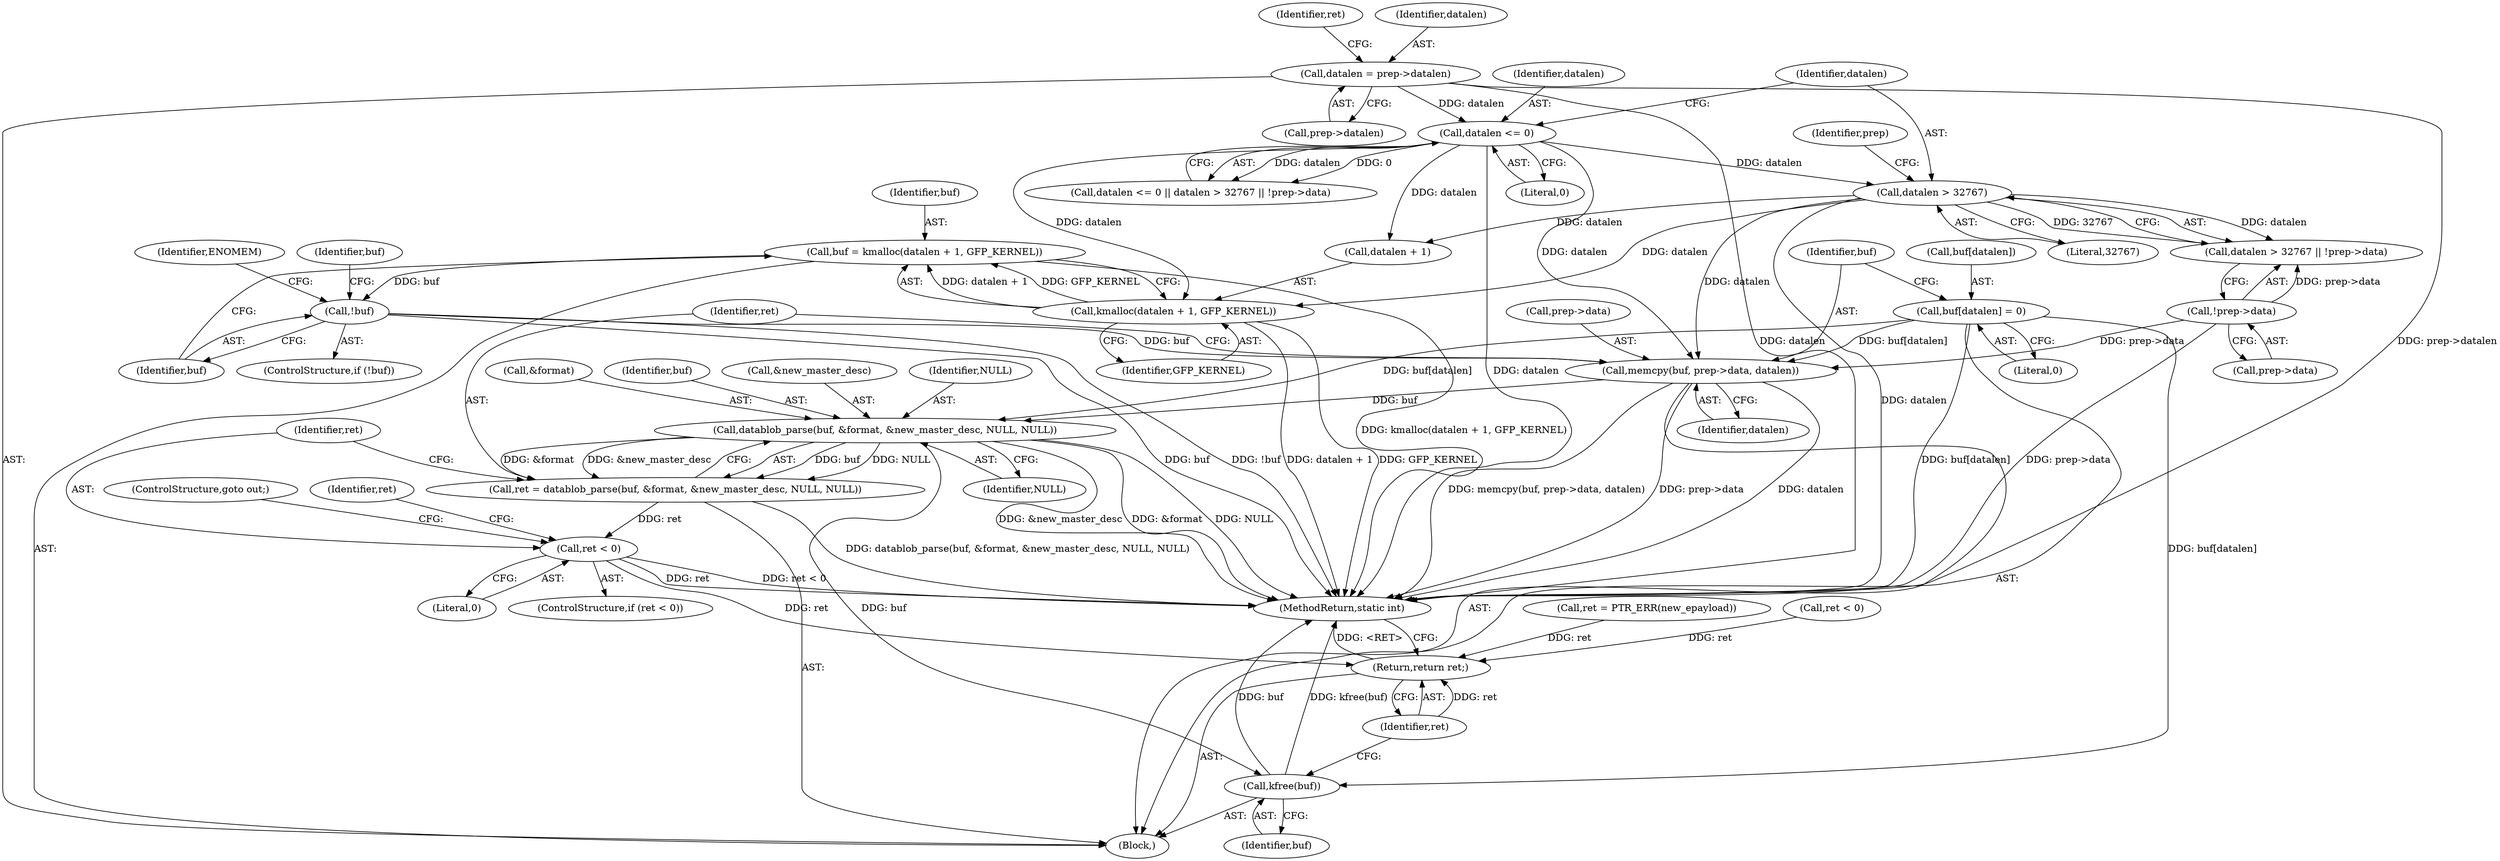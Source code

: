 digraph "0_linux_096fe9eaea40a17e125569f9e657e34cdb6d73bd@API" {
"1000178" [label="(Call,memcpy(buf, prep->data, datalen))"];
"1000168" [label="(Call,!buf)"];
"1000160" [label="(Call,buf = kmalloc(datalen + 1, GFP_KERNEL))"];
"1000162" [label="(Call,kmalloc(datalen + 1, GFP_KERNEL))"];
"1000150" [label="(Call,datalen > 32767)"];
"1000146" [label="(Call,datalen <= 0)"];
"1000125" [label="(Call,datalen = prep->datalen)"];
"1000173" [label="(Call,buf[datalen] = 0)"];
"1000153" [label="(Call,!prep->data)"];
"1000186" [label="(Call,datablob_parse(buf, &format, &new_master_desc, NULL, NULL))"];
"1000184" [label="(Call,ret = datablob_parse(buf, &format, &new_master_desc, NULL, NULL))"];
"1000195" [label="(Call,ret < 0)"];
"1000270" [label="(Return,return ret;)"];
"1000268" [label="(Call,kfree(buf))"];
"1000153" [label="(Call,!prep->data)"];
"1000195" [label="(Call,ret < 0)"];
"1000186" [label="(Call,datablob_parse(buf, &format, &new_master_desc, NULL, NULL))"];
"1000271" [label="(Identifier,ret)"];
"1000174" [label="(Call,buf[datalen])"];
"1000146" [label="(Call,datalen <= 0)"];
"1000148" [label="(Literal,0)"];
"1000125" [label="(Call,datalen = prep->datalen)"];
"1000163" [label="(Call,datalen + 1)"];
"1000103" [label="(Block,)"];
"1000152" [label="(Literal,32767)"];
"1000194" [label="(ControlStructure,if (ret < 0))"];
"1000198" [label="(ControlStructure,goto out;)"];
"1000226" [label="(Call,ret = PTR_ERR(new_epayload))"];
"1000173" [label="(Call,buf[datalen] = 0)"];
"1000177" [label="(Literal,0)"];
"1000196" [label="(Identifier,ret)"];
"1000145" [label="(Call,datalen <= 0 || datalen > 32767 || !prep->data)"];
"1000187" [label="(Identifier,buf)"];
"1000197" [label="(Literal,0)"];
"1000151" [label="(Identifier,datalen)"];
"1000149" [label="(Call,datalen > 32767 || !prep->data)"];
"1000172" [label="(Identifier,ENOMEM)"];
"1000193" [label="(Identifier,NULL)"];
"1000167" [label="(ControlStructure,if (!buf))"];
"1000190" [label="(Call,&new_master_desc)"];
"1000270" [label="(Return,return ret;)"];
"1000150" [label="(Call,datalen > 32767)"];
"1000272" [label="(MethodReturn,static int)"];
"1000160" [label="(Call,buf = kmalloc(datalen + 1, GFP_KERNEL))"];
"1000127" [label="(Call,prep->datalen)"];
"1000185" [label="(Identifier,ret)"];
"1000155" [label="(Identifier,prep)"];
"1000200" [label="(Identifier,ret)"];
"1000183" [label="(Identifier,datalen)"];
"1000169" [label="(Identifier,buf)"];
"1000161" [label="(Identifier,buf)"];
"1000180" [label="(Call,prep->data)"];
"1000132" [label="(Identifier,ret)"];
"1000162" [label="(Call,kmalloc(datalen + 1, GFP_KERNEL))"];
"1000168" [label="(Call,!buf)"];
"1000175" [label="(Identifier,buf)"];
"1000154" [label="(Call,prep->data)"];
"1000184" [label="(Call,ret = datablob_parse(buf, &format, &new_master_desc, NULL, NULL))"];
"1000166" [label="(Identifier,GFP_KERNEL)"];
"1000192" [label="(Identifier,NULL)"];
"1000269" [label="(Identifier,buf)"];
"1000178" [label="(Call,memcpy(buf, prep->data, datalen))"];
"1000147" [label="(Identifier,datalen)"];
"1000179" [label="(Identifier,buf)"];
"1000126" [label="(Identifier,datalen)"];
"1000188" [label="(Call,&format)"];
"1000268" [label="(Call,kfree(buf))"];
"1000207" [label="(Call,ret < 0)"];
"1000178" -> "1000103"  [label="AST: "];
"1000178" -> "1000183"  [label="CFG: "];
"1000179" -> "1000178"  [label="AST: "];
"1000180" -> "1000178"  [label="AST: "];
"1000183" -> "1000178"  [label="AST: "];
"1000185" -> "1000178"  [label="CFG: "];
"1000178" -> "1000272"  [label="DDG: memcpy(buf, prep->data, datalen)"];
"1000178" -> "1000272"  [label="DDG: prep->data"];
"1000178" -> "1000272"  [label="DDG: datalen"];
"1000168" -> "1000178"  [label="DDG: buf"];
"1000173" -> "1000178"  [label="DDG: buf[datalen]"];
"1000153" -> "1000178"  [label="DDG: prep->data"];
"1000150" -> "1000178"  [label="DDG: datalen"];
"1000146" -> "1000178"  [label="DDG: datalen"];
"1000178" -> "1000186"  [label="DDG: buf"];
"1000168" -> "1000167"  [label="AST: "];
"1000168" -> "1000169"  [label="CFG: "];
"1000169" -> "1000168"  [label="AST: "];
"1000172" -> "1000168"  [label="CFG: "];
"1000175" -> "1000168"  [label="CFG: "];
"1000168" -> "1000272"  [label="DDG: !buf"];
"1000168" -> "1000272"  [label="DDG: buf"];
"1000160" -> "1000168"  [label="DDG: buf"];
"1000160" -> "1000103"  [label="AST: "];
"1000160" -> "1000162"  [label="CFG: "];
"1000161" -> "1000160"  [label="AST: "];
"1000162" -> "1000160"  [label="AST: "];
"1000169" -> "1000160"  [label="CFG: "];
"1000160" -> "1000272"  [label="DDG: kmalloc(datalen + 1, GFP_KERNEL)"];
"1000162" -> "1000160"  [label="DDG: datalen + 1"];
"1000162" -> "1000160"  [label="DDG: GFP_KERNEL"];
"1000162" -> "1000166"  [label="CFG: "];
"1000163" -> "1000162"  [label="AST: "];
"1000166" -> "1000162"  [label="AST: "];
"1000162" -> "1000272"  [label="DDG: GFP_KERNEL"];
"1000162" -> "1000272"  [label="DDG: datalen + 1"];
"1000150" -> "1000162"  [label="DDG: datalen"];
"1000146" -> "1000162"  [label="DDG: datalen"];
"1000150" -> "1000149"  [label="AST: "];
"1000150" -> "1000152"  [label="CFG: "];
"1000151" -> "1000150"  [label="AST: "];
"1000152" -> "1000150"  [label="AST: "];
"1000155" -> "1000150"  [label="CFG: "];
"1000149" -> "1000150"  [label="CFG: "];
"1000150" -> "1000272"  [label="DDG: datalen"];
"1000150" -> "1000149"  [label="DDG: datalen"];
"1000150" -> "1000149"  [label="DDG: 32767"];
"1000146" -> "1000150"  [label="DDG: datalen"];
"1000150" -> "1000163"  [label="DDG: datalen"];
"1000146" -> "1000145"  [label="AST: "];
"1000146" -> "1000148"  [label="CFG: "];
"1000147" -> "1000146"  [label="AST: "];
"1000148" -> "1000146"  [label="AST: "];
"1000151" -> "1000146"  [label="CFG: "];
"1000145" -> "1000146"  [label="CFG: "];
"1000146" -> "1000272"  [label="DDG: datalen"];
"1000146" -> "1000145"  [label="DDG: datalen"];
"1000146" -> "1000145"  [label="DDG: 0"];
"1000125" -> "1000146"  [label="DDG: datalen"];
"1000146" -> "1000163"  [label="DDG: datalen"];
"1000125" -> "1000103"  [label="AST: "];
"1000125" -> "1000127"  [label="CFG: "];
"1000126" -> "1000125"  [label="AST: "];
"1000127" -> "1000125"  [label="AST: "];
"1000132" -> "1000125"  [label="CFG: "];
"1000125" -> "1000272"  [label="DDG: datalen"];
"1000125" -> "1000272"  [label="DDG: prep->datalen"];
"1000173" -> "1000103"  [label="AST: "];
"1000173" -> "1000177"  [label="CFG: "];
"1000174" -> "1000173"  [label="AST: "];
"1000177" -> "1000173"  [label="AST: "];
"1000179" -> "1000173"  [label="CFG: "];
"1000173" -> "1000272"  [label="DDG: buf[datalen]"];
"1000173" -> "1000186"  [label="DDG: buf[datalen]"];
"1000173" -> "1000268"  [label="DDG: buf[datalen]"];
"1000153" -> "1000149"  [label="AST: "];
"1000153" -> "1000154"  [label="CFG: "];
"1000154" -> "1000153"  [label="AST: "];
"1000149" -> "1000153"  [label="CFG: "];
"1000153" -> "1000272"  [label="DDG: prep->data"];
"1000153" -> "1000149"  [label="DDG: prep->data"];
"1000186" -> "1000184"  [label="AST: "];
"1000186" -> "1000193"  [label="CFG: "];
"1000187" -> "1000186"  [label="AST: "];
"1000188" -> "1000186"  [label="AST: "];
"1000190" -> "1000186"  [label="AST: "];
"1000192" -> "1000186"  [label="AST: "];
"1000193" -> "1000186"  [label="AST: "];
"1000184" -> "1000186"  [label="CFG: "];
"1000186" -> "1000272"  [label="DDG: &format"];
"1000186" -> "1000272"  [label="DDG: &new_master_desc"];
"1000186" -> "1000272"  [label="DDG: NULL"];
"1000186" -> "1000184"  [label="DDG: buf"];
"1000186" -> "1000184"  [label="DDG: NULL"];
"1000186" -> "1000184"  [label="DDG: &format"];
"1000186" -> "1000184"  [label="DDG: &new_master_desc"];
"1000186" -> "1000268"  [label="DDG: buf"];
"1000184" -> "1000103"  [label="AST: "];
"1000185" -> "1000184"  [label="AST: "];
"1000196" -> "1000184"  [label="CFG: "];
"1000184" -> "1000272"  [label="DDG: datablob_parse(buf, &format, &new_master_desc, NULL, NULL)"];
"1000184" -> "1000195"  [label="DDG: ret"];
"1000195" -> "1000194"  [label="AST: "];
"1000195" -> "1000197"  [label="CFG: "];
"1000196" -> "1000195"  [label="AST: "];
"1000197" -> "1000195"  [label="AST: "];
"1000198" -> "1000195"  [label="CFG: "];
"1000200" -> "1000195"  [label="CFG: "];
"1000195" -> "1000272"  [label="DDG: ret < 0"];
"1000195" -> "1000272"  [label="DDG: ret"];
"1000195" -> "1000270"  [label="DDG: ret"];
"1000270" -> "1000103"  [label="AST: "];
"1000270" -> "1000271"  [label="CFG: "];
"1000271" -> "1000270"  [label="AST: "];
"1000272" -> "1000270"  [label="CFG: "];
"1000270" -> "1000272"  [label="DDG: <RET>"];
"1000271" -> "1000270"  [label="DDG: ret"];
"1000226" -> "1000270"  [label="DDG: ret"];
"1000207" -> "1000270"  [label="DDG: ret"];
"1000268" -> "1000103"  [label="AST: "];
"1000268" -> "1000269"  [label="CFG: "];
"1000269" -> "1000268"  [label="AST: "];
"1000271" -> "1000268"  [label="CFG: "];
"1000268" -> "1000272"  [label="DDG: buf"];
"1000268" -> "1000272"  [label="DDG: kfree(buf)"];
}
